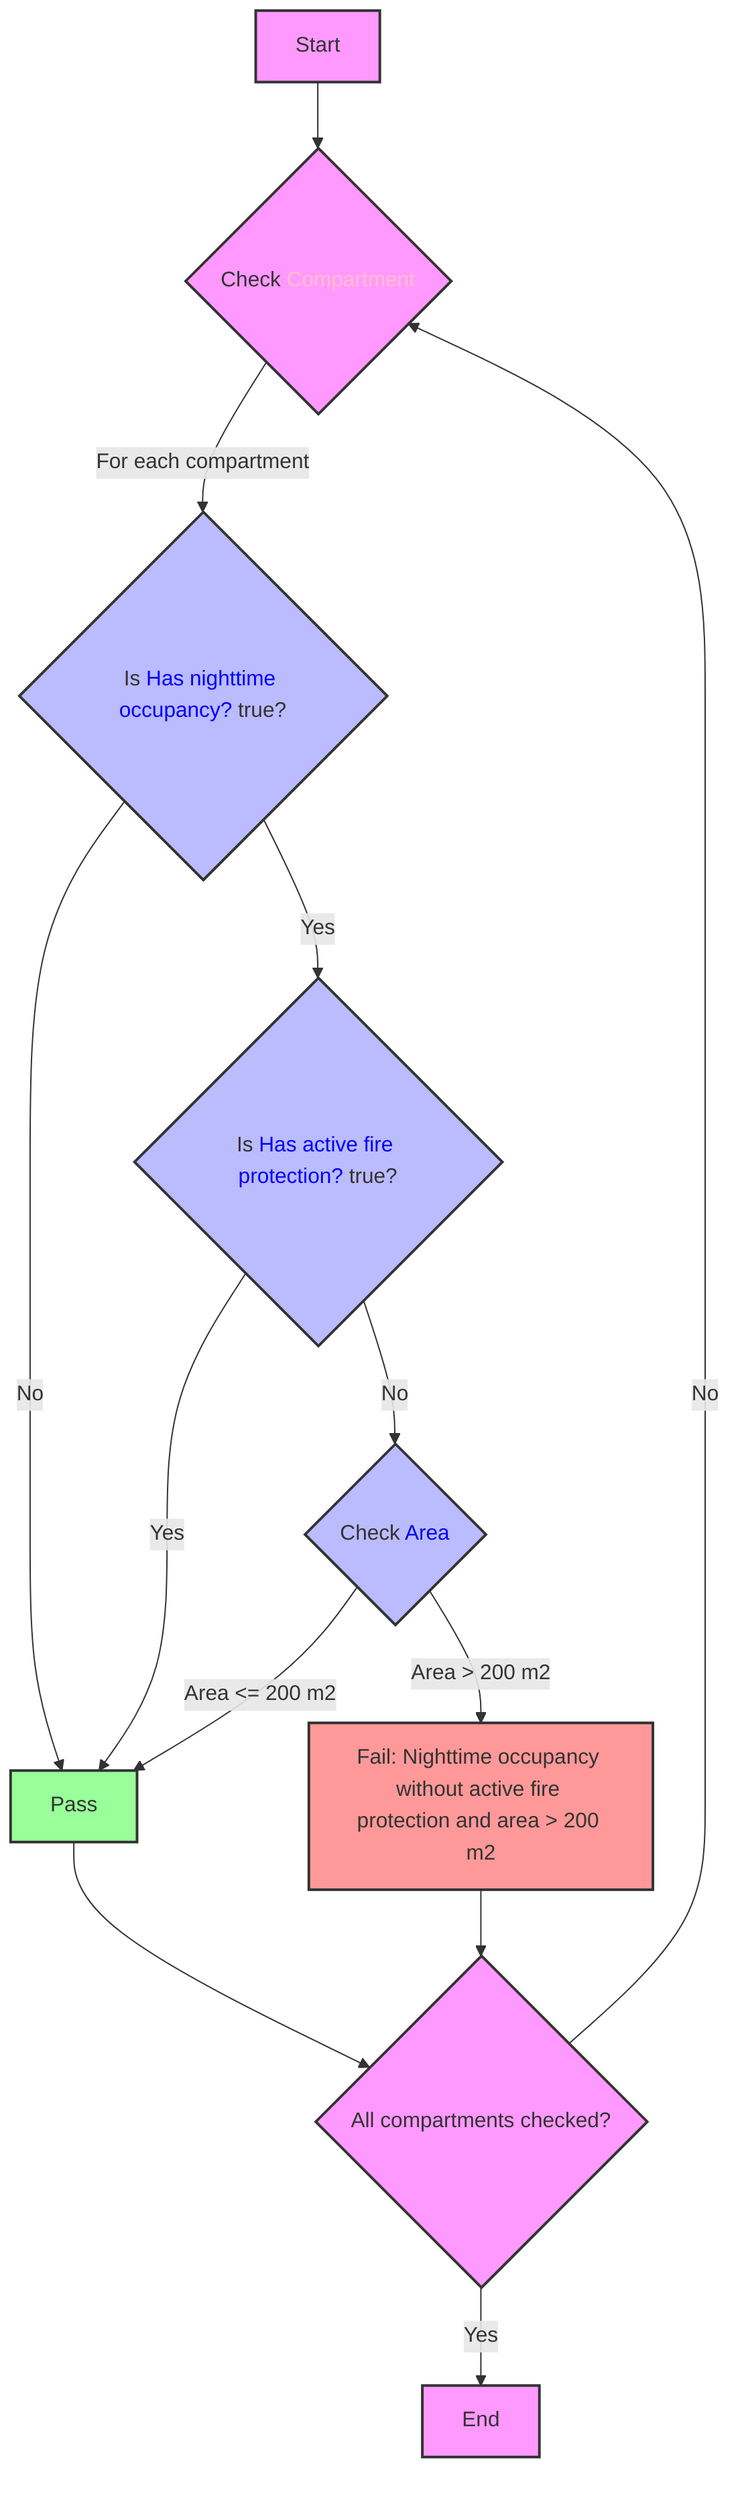 graph TD
    A[Start] --> B{Check <font color='pink'>Compartment</font>}
    B --> |For each compartment| C{Is <font color='blue'>Has nighttime occupancy?</font> true?}
    C --> |Yes| D{Is <font color='blue'>Has active fire protection?</font> true?}
    C --> |No| E[Pass]
    D --> |Yes| E
    D --> |No| F{Check <font color='blue'>Area</font>}
    F --> |Area <= 200 m2| E
    F --> |Area > 200 m2| G[Fail: Nighttime occupancy without active fire protection and area > 200 m2]
    E --> H{All compartments checked?}
    G --> H
    H --> |No| B
    H --> |Yes| I[End]

    style A fill:#f9f,stroke:#333,stroke-width:2px
    style B fill:#f9f,stroke:#333,stroke-width:2px
    style C fill:#bbf,stroke:#333,stroke-width:2px
    style D fill:#bbf,stroke:#333,stroke-width:2px
    style E fill:#9f9,stroke:#333,stroke-width:2px
    style F fill:#bbf,stroke:#333,stroke-width:2px
    style G fill:#f99,stroke:#333,stroke-width:2px
    style H fill:#f9f,stroke:#333,stroke-width:2px
    style I fill:#f9f,stroke:#333,stroke-width:2px